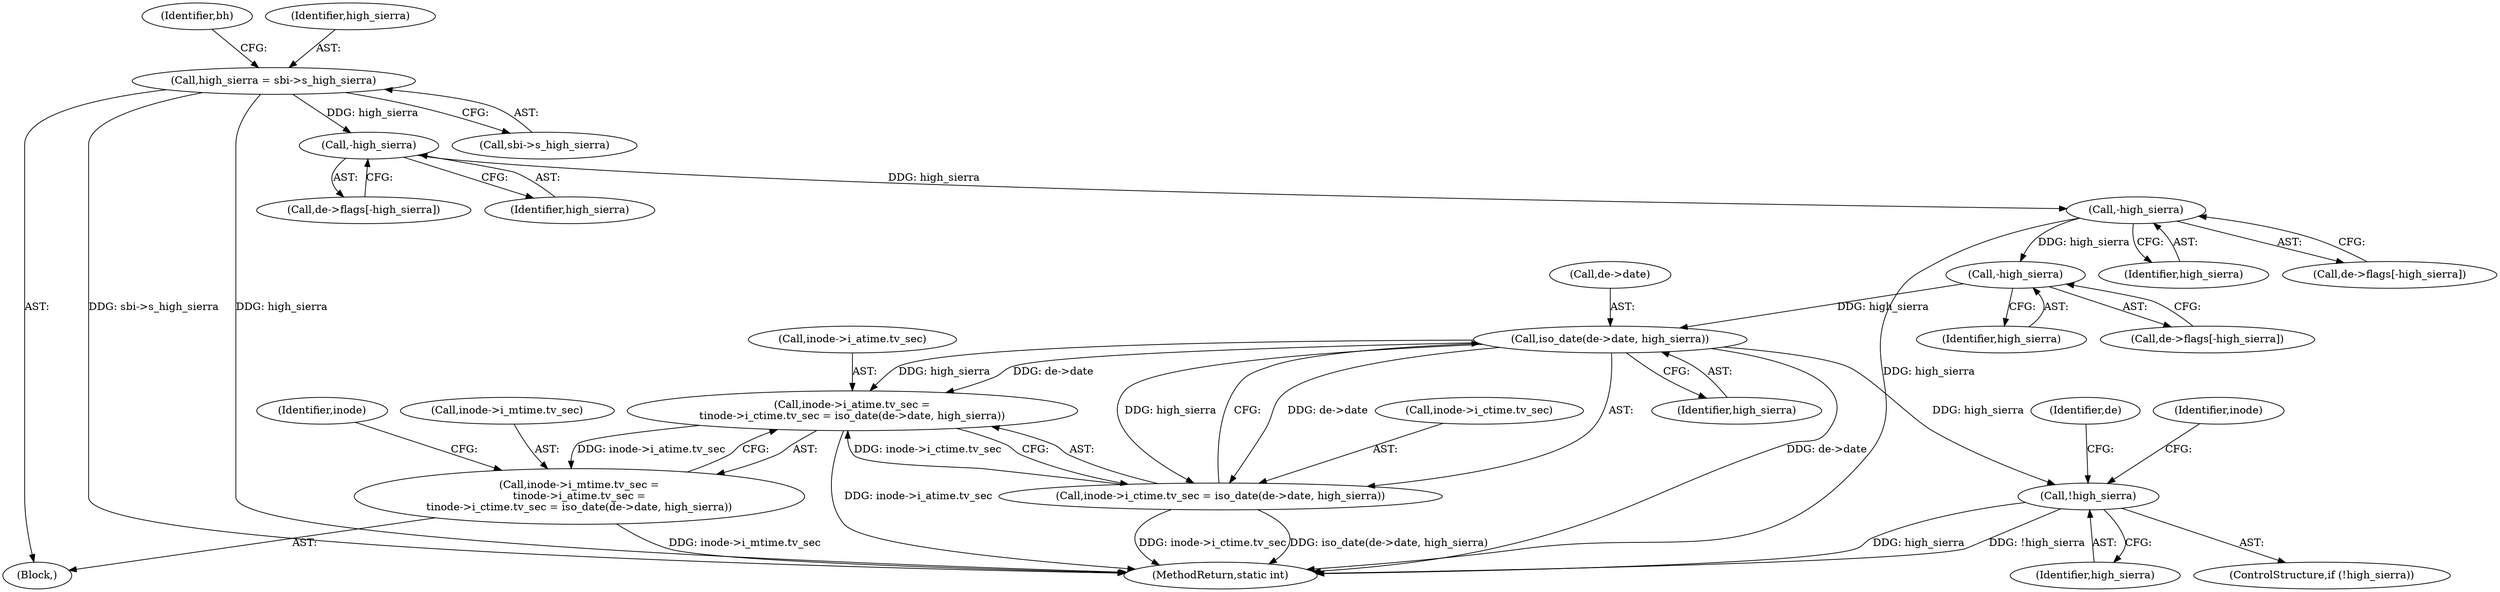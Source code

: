 digraph "0_linux_410dd3cf4c9b36f27ed4542ee18b1af5e68645a4_0@pointer" {
"1000134" [label="(Call,high_sierra = sbi->s_high_sierra)"];
"1000285" [label="(Call,-high_sierra)"];
"1000403" [label="(Call,-high_sierra)"];
"1000477" [label="(Call,-high_sierra)"];
"1000500" [label="(Call,iso_date(de->date, high_sierra))"];
"1000488" [label="(Call,inode->i_atime.tv_sec =\n\tinode->i_ctime.tv_sec = iso_date(de->date, high_sierra))"];
"1000482" [label="(Call,inode->i_mtime.tv_sec =\n\tinode->i_atime.tv_sec =\n\tinode->i_ctime.tv_sec = iso_date(de->date, high_sierra))"];
"1000494" [label="(Call,inode->i_ctime.tv_sec = iso_date(de->date, high_sierra))"];
"1000549" [label="(Call,!high_sierra)"];
"1000483" [label="(Call,inode->i_mtime.tv_sec)"];
"1000404" [label="(Identifier,high_sierra)"];
"1000281" [label="(Call,de->flags[-high_sierra])"];
"1000500" [label="(Call,iso_date(de->date, high_sierra))"];
"1000141" [label="(Identifier,bh)"];
"1000553" [label="(Identifier,de)"];
"1000549" [label="(Call,!high_sierra)"];
"1000115" [label="(Block,)"];
"1000504" [label="(Identifier,high_sierra)"];
"1000136" [label="(Call,sbi->s_high_sierra)"];
"1000135" [label="(Identifier,high_sierra)"];
"1000508" [label="(Identifier,inode)"];
"1000478" [label="(Identifier,high_sierra)"];
"1000494" [label="(Call,inode->i_ctime.tv_sec = iso_date(de->date, high_sierra))"];
"1000134" [label="(Call,high_sierra = sbi->s_high_sierra)"];
"1000495" [label="(Call,inode->i_ctime.tv_sec)"];
"1000473" [label="(Call,de->flags[-high_sierra])"];
"1000489" [label="(Call,inode->i_atime.tv_sec)"];
"1000582" [label="(Identifier,inode)"];
"1000285" [label="(Call,-high_sierra)"];
"1000482" [label="(Call,inode->i_mtime.tv_sec =\n\tinode->i_atime.tv_sec =\n\tinode->i_ctime.tv_sec = iso_date(de->date, high_sierra))"];
"1000286" [label="(Identifier,high_sierra)"];
"1000403" [label="(Call,-high_sierra)"];
"1000548" [label="(ControlStructure,if (!high_sierra))"];
"1000727" [label="(MethodReturn,static int)"];
"1000488" [label="(Call,inode->i_atime.tv_sec =\n\tinode->i_ctime.tv_sec = iso_date(de->date, high_sierra))"];
"1000501" [label="(Call,de->date)"];
"1000477" [label="(Call,-high_sierra)"];
"1000550" [label="(Identifier,high_sierra)"];
"1000399" [label="(Call,de->flags[-high_sierra])"];
"1000134" -> "1000115"  [label="AST: "];
"1000134" -> "1000136"  [label="CFG: "];
"1000135" -> "1000134"  [label="AST: "];
"1000136" -> "1000134"  [label="AST: "];
"1000141" -> "1000134"  [label="CFG: "];
"1000134" -> "1000727"  [label="DDG: high_sierra"];
"1000134" -> "1000727"  [label="DDG: sbi->s_high_sierra"];
"1000134" -> "1000285"  [label="DDG: high_sierra"];
"1000285" -> "1000281"  [label="AST: "];
"1000285" -> "1000286"  [label="CFG: "];
"1000286" -> "1000285"  [label="AST: "];
"1000281" -> "1000285"  [label="CFG: "];
"1000285" -> "1000403"  [label="DDG: high_sierra"];
"1000403" -> "1000399"  [label="AST: "];
"1000403" -> "1000404"  [label="CFG: "];
"1000404" -> "1000403"  [label="AST: "];
"1000399" -> "1000403"  [label="CFG: "];
"1000403" -> "1000727"  [label="DDG: high_sierra"];
"1000403" -> "1000477"  [label="DDG: high_sierra"];
"1000477" -> "1000473"  [label="AST: "];
"1000477" -> "1000478"  [label="CFG: "];
"1000478" -> "1000477"  [label="AST: "];
"1000473" -> "1000477"  [label="CFG: "];
"1000477" -> "1000500"  [label="DDG: high_sierra"];
"1000500" -> "1000494"  [label="AST: "];
"1000500" -> "1000504"  [label="CFG: "];
"1000501" -> "1000500"  [label="AST: "];
"1000504" -> "1000500"  [label="AST: "];
"1000494" -> "1000500"  [label="CFG: "];
"1000500" -> "1000727"  [label="DDG: de->date"];
"1000500" -> "1000488"  [label="DDG: de->date"];
"1000500" -> "1000488"  [label="DDG: high_sierra"];
"1000500" -> "1000494"  [label="DDG: de->date"];
"1000500" -> "1000494"  [label="DDG: high_sierra"];
"1000500" -> "1000549"  [label="DDG: high_sierra"];
"1000488" -> "1000482"  [label="AST: "];
"1000488" -> "1000494"  [label="CFG: "];
"1000489" -> "1000488"  [label="AST: "];
"1000494" -> "1000488"  [label="AST: "];
"1000482" -> "1000488"  [label="CFG: "];
"1000488" -> "1000727"  [label="DDG: inode->i_atime.tv_sec"];
"1000488" -> "1000482"  [label="DDG: inode->i_atime.tv_sec"];
"1000494" -> "1000488"  [label="DDG: inode->i_ctime.tv_sec"];
"1000482" -> "1000115"  [label="AST: "];
"1000483" -> "1000482"  [label="AST: "];
"1000508" -> "1000482"  [label="CFG: "];
"1000482" -> "1000727"  [label="DDG: inode->i_mtime.tv_sec"];
"1000495" -> "1000494"  [label="AST: "];
"1000494" -> "1000727"  [label="DDG: inode->i_ctime.tv_sec"];
"1000494" -> "1000727"  [label="DDG: iso_date(de->date, high_sierra)"];
"1000549" -> "1000548"  [label="AST: "];
"1000549" -> "1000550"  [label="CFG: "];
"1000550" -> "1000549"  [label="AST: "];
"1000553" -> "1000549"  [label="CFG: "];
"1000582" -> "1000549"  [label="CFG: "];
"1000549" -> "1000727"  [label="DDG: high_sierra"];
"1000549" -> "1000727"  [label="DDG: !high_sierra"];
}
